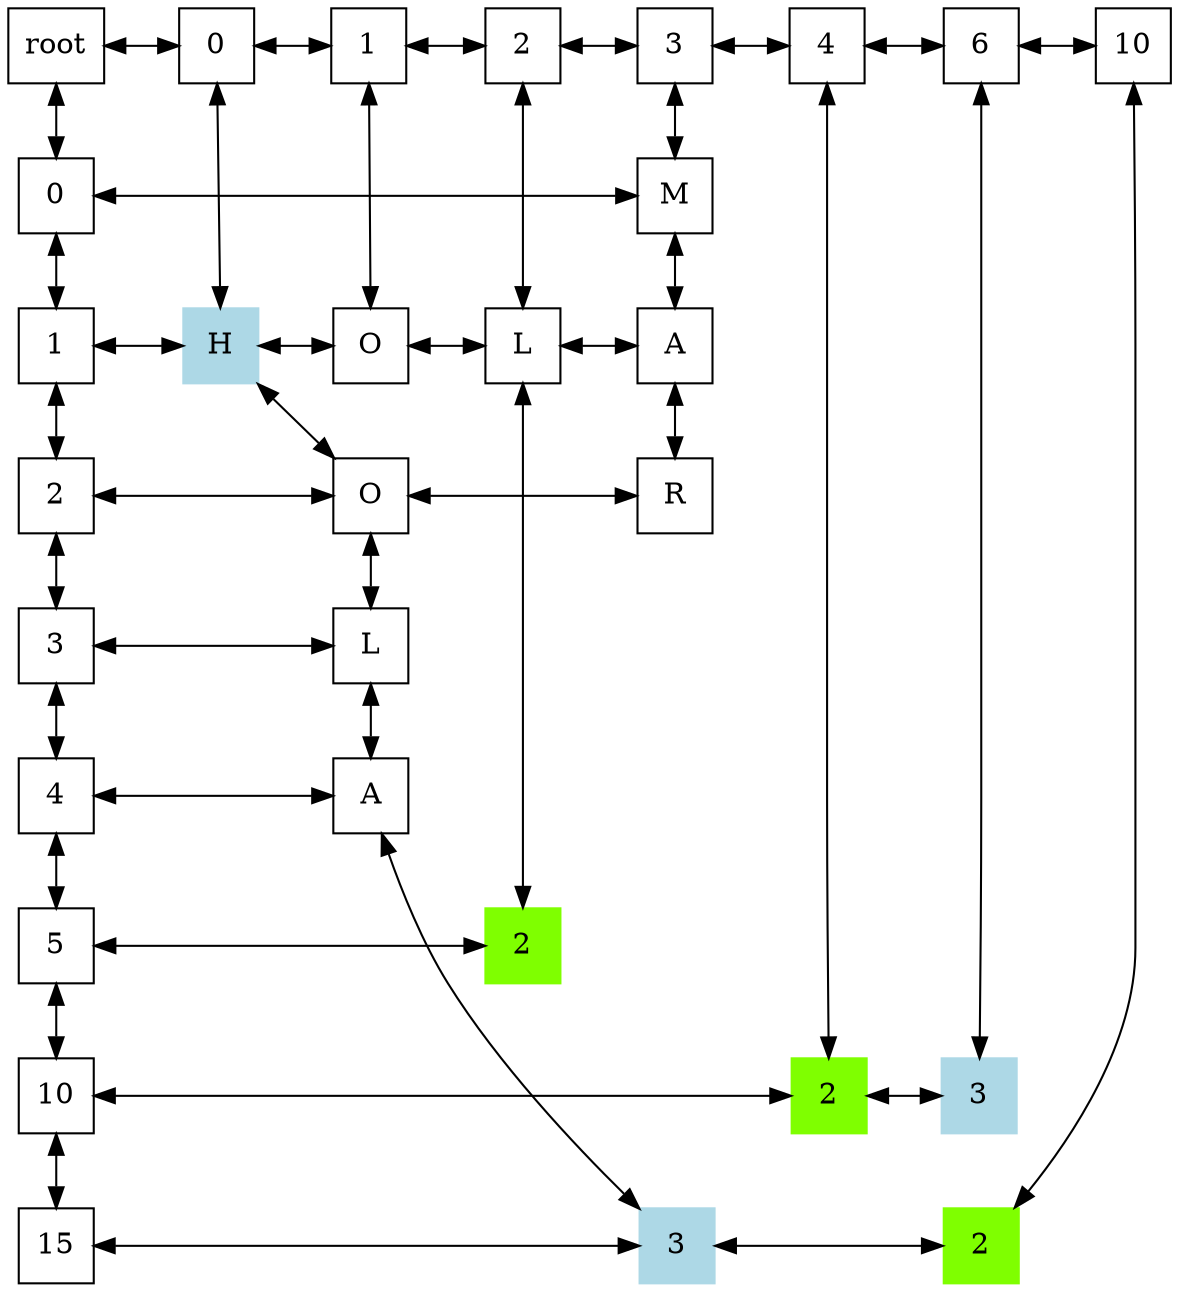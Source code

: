 digraph { 
 rankdir = TB; 
 node [shape=rectangle, height=0.5, width=0.5]; 
 graph[ nodesep = 0.5];
CH0[label="0"];
CH1[label="1"];
CH2[label="2"];
CH3[label="3"];
CH4[label="4"];
CH6[label="6"];
CH10[label="10"];

CV0 [label="0"];
CV1 [label="1"];
CV2 [label="2"];
CV3 [label="3"];
CV4 [label="4"];
CV5 [label="5"];
CV10 [label="10"];
CV15 [label="15"];

nodo001[label="H" style=filled color=lightblue];
nodo002[label="O"];
nodo003[label="L"];
nodo004[label="A"];
nodo0015[label="3" style=filled color=lightblue];
nodo101[label="O"];
nodo201[label="L"];
nodo205[label="2" style=filled color=chartreuse];
nodo300[label="M"];
nodo301[label="A"];
nodo302[label="R"];
nodo4010[label="2" style=filled color=chartreuse];
nodo6010[label="3" style=filled color=lightblue];
nodo10015[label="2" style=filled color=chartreuse];

root -> CH0[ dir=both];
CH0 -> CH1[ dir=both];
CH1 -> CH2[ dir=both];
CH2 -> CH3[ dir=both];
CH3 -> CH4[ dir=both];
CH4 -> CH6[ dir=both];
CH6 -> CH10[ dir=both];
root -> CV0[ dir=both];
CV0 -> CV1 [ dir=both];
CV1 -> CV2 [ dir=both];
CV2 -> CV3 [ dir=both];
CV3 -> CV4 [ dir=both];
CV4 -> CV5 [ dir=both];
CV5 -> CV10 [ dir=both];
CV10 -> CV15 [ dir=both];

CH0 -> nodo001 [ dir=both];
nodo001 -> nodo002 [ dir=both];
nodo002 -> nodo003 [ dir=both];
nodo003 -> nodo004 [ dir=both];
nodo004 -> nodo0015 [ dir=both];
CH1 -> nodo101 [ dir=both];
CH2 -> nodo201 [ dir=both];
nodo201 -> nodo205 [ dir=both];
CH3 -> nodo300 [ dir=both];
nodo300 -> nodo301 [ dir=both];
nodo301 -> nodo302 [ dir=both];
CH4 -> nodo4010 [ dir=both];
CH6 -> nodo6010 [ dir=both];
CH10 -> nodo10015 [ dir=both];

CV0 -> nodo300 [constraint=false, dir=both];
CV1 -> nodo001 [constraint=false, dir=both];
nodo001 -> nodo101 [ dir=both];
nodo101 -> nodo201 [ dir=both];
nodo201 -> nodo301 [ dir=both];
CV2 -> nodo002 [constraint=false, dir=both];
nodo002 -> nodo302 [ dir=both];
CV3 -> nodo003 [constraint=false, dir=both];
CV4 -> nodo004 [constraint=false, dir=both];
CV5 -> nodo205 [constraint=false, dir=both];
CV10 -> nodo4010 [constraint=false, dir=both];
nodo4010 -> nodo6010 [ dir=both];
CV15 -> nodo0015 [constraint=false, dir=both];
nodo0015 -> nodo10015 [ dir=both];

{ rank=same;root;CH0 ;CH1 ;CH2 ;CH3 ;CH4 ;CH6 ;CH10 ;}
{rank= same;CV0;nodo300;}
{rank= same;CV1;nodo001;nodo101;nodo201;nodo301;}
{rank= same;CV2;nodo002;nodo302;}
{rank= same;CV3;nodo003;}
{rank= same;CV4;nodo004;}
{rank= same;CV5;nodo205;}
{rank= same;CV10;nodo4010;nodo6010;}
{rank= same;CV15;nodo0015;nodo10015;}
}
